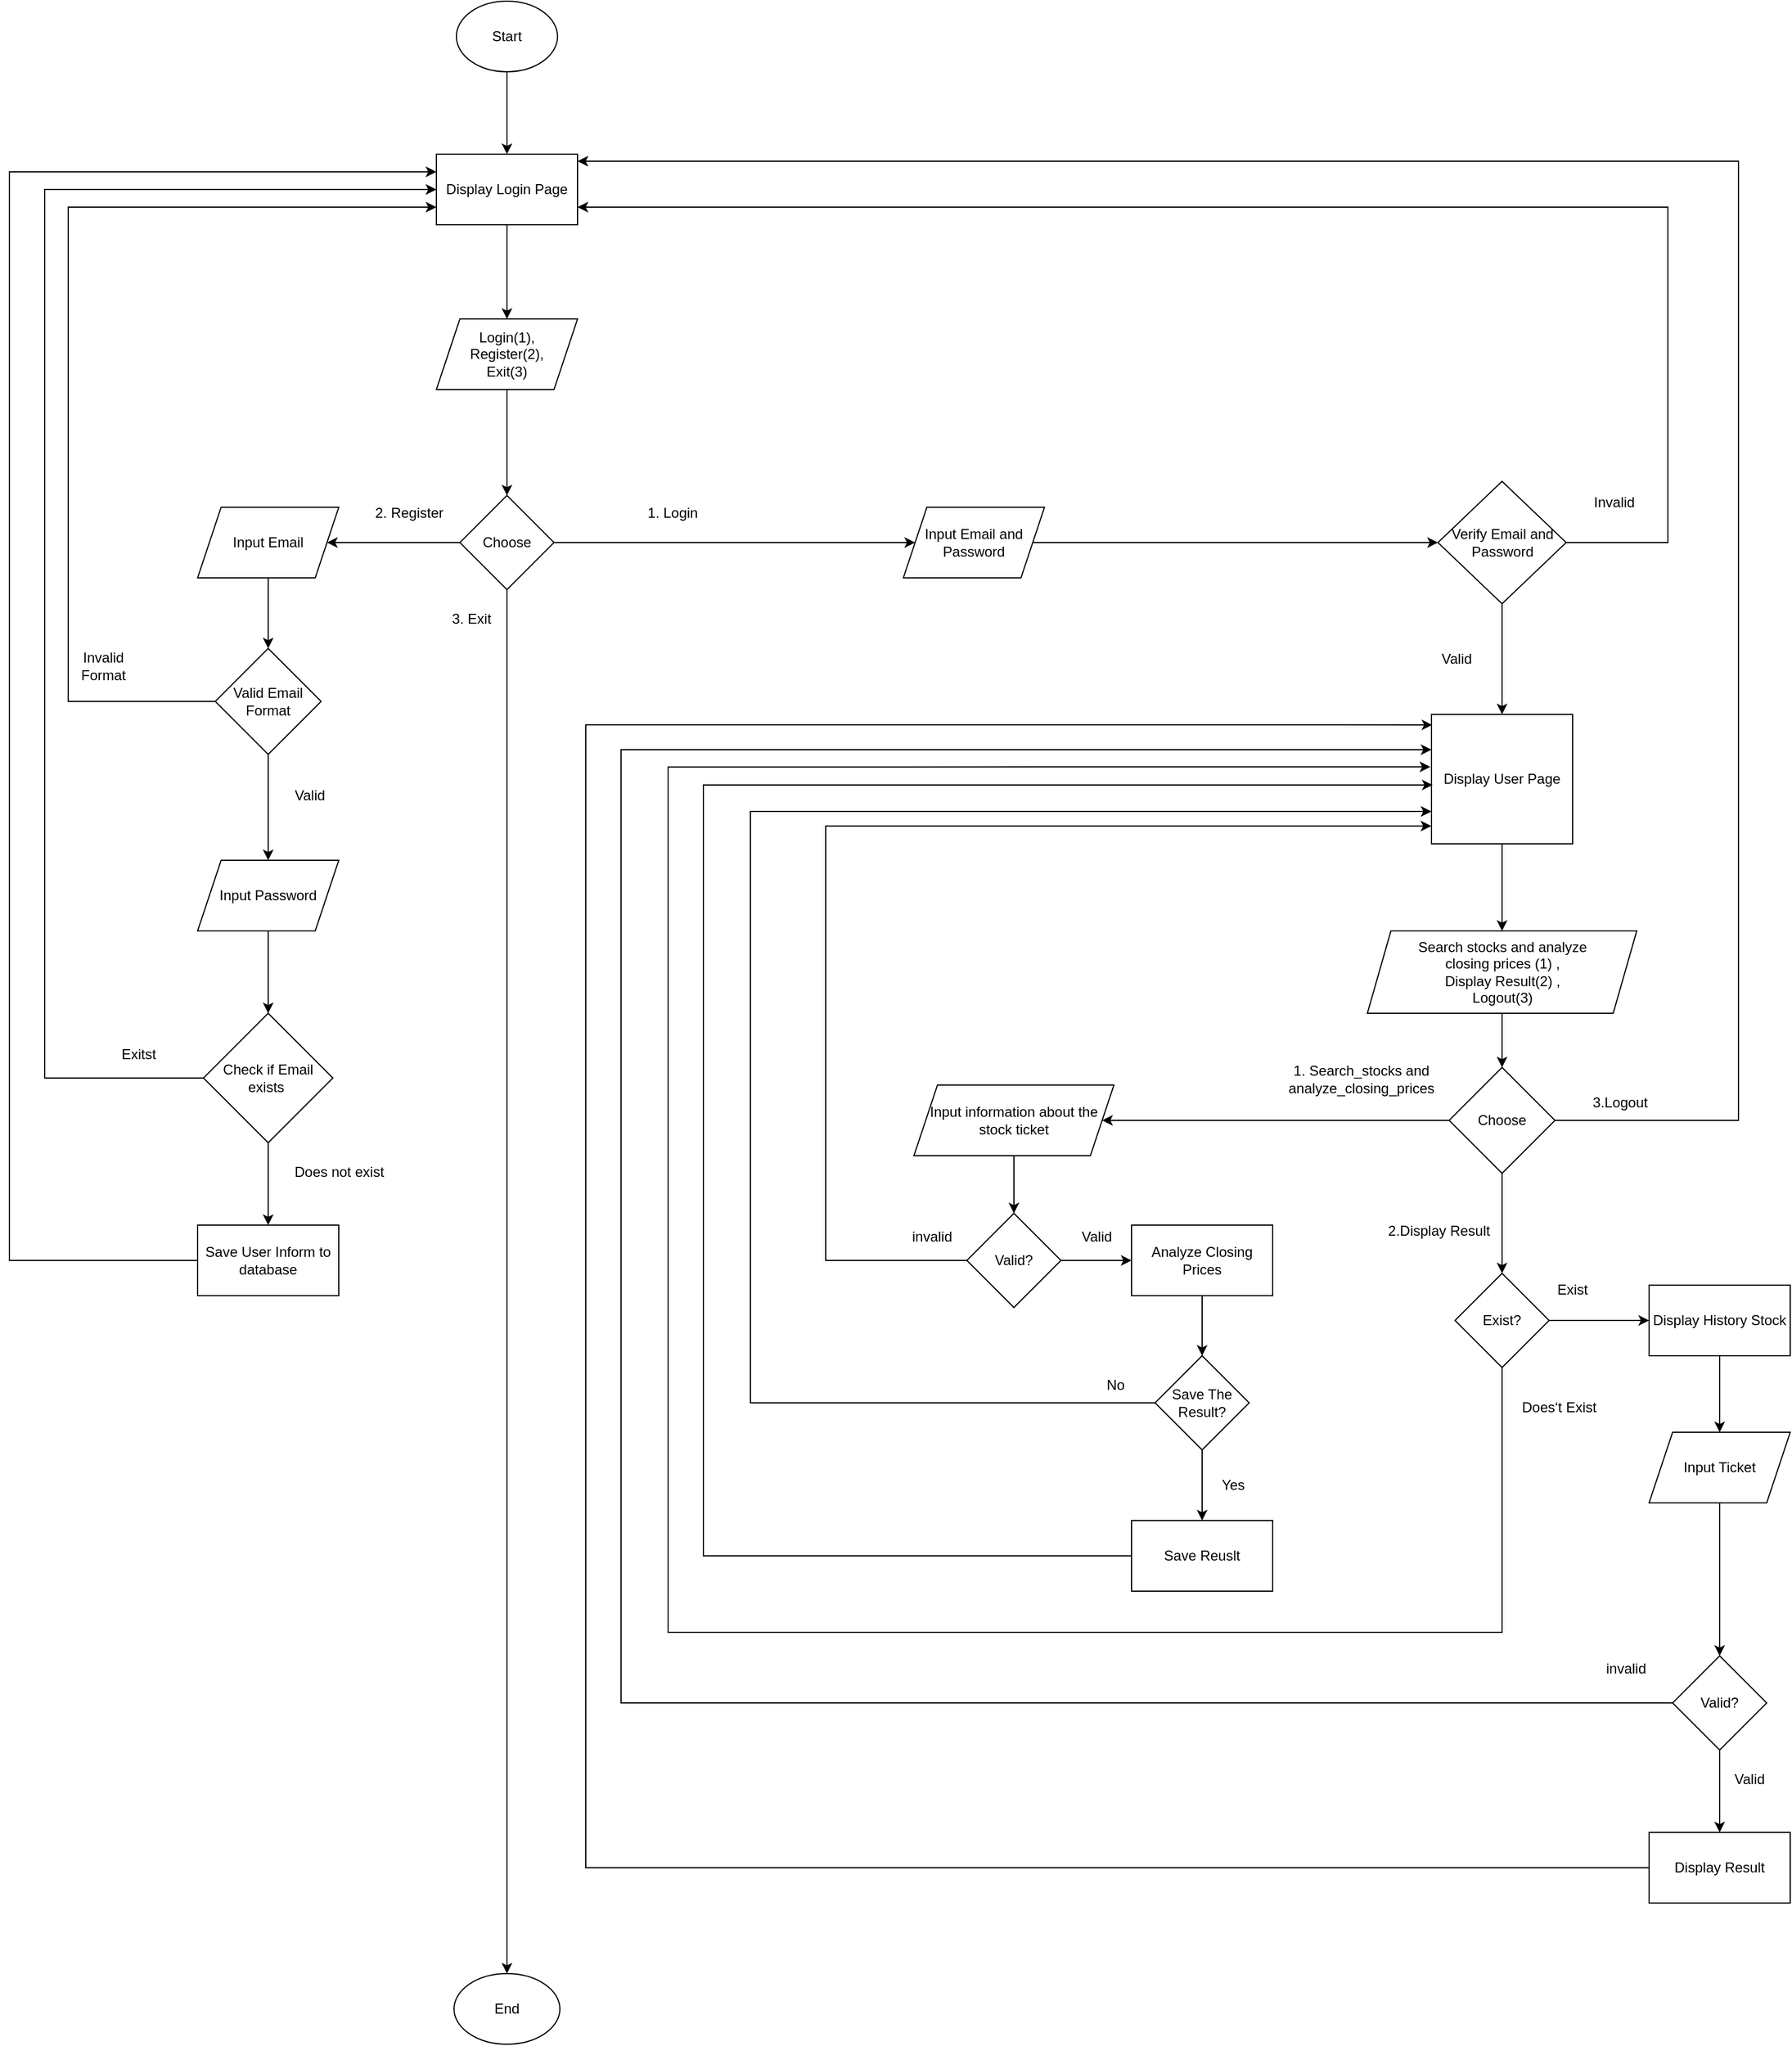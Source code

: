 <mxfile version="25.0.3">
  <diagram name="第 1 页" id="ovz5KbLrIUngX_mGJ8c8">
    <mxGraphModel dx="1290" dy="557" grid="1" gridSize="10" guides="1" tooltips="1" connect="1" arrows="1" fold="1" page="1" pageScale="1" pageWidth="827" pageHeight="1169" math="0" shadow="0">
      <root>
        <mxCell id="0" />
        <mxCell id="1" parent="0" />
        <mxCell id="9HWHHbt5v9MPu5D0UGkf-12" style="edgeStyle=orthogonalEdgeStyle;rounded=0;orthogonalLoop=1;jettySize=auto;html=1;entryX=0.5;entryY=0;entryDx=0;entryDy=0;" parent="1" source="9HWHHbt5v9MPu5D0UGkf-1" target="9HWHHbt5v9MPu5D0UGkf-11" edge="1">
          <mxGeometry relative="1" as="geometry" />
        </mxCell>
        <mxCell id="9HWHHbt5v9MPu5D0UGkf-1" value="Start" style="ellipse;whiteSpace=wrap;html=1;" parent="1" vertex="1">
          <mxGeometry x="670" y="174" width="86" height="60" as="geometry" />
        </mxCell>
        <mxCell id="FQiXvJ6_Js1WaNVE7BKq-2" style="edgeStyle=orthogonalEdgeStyle;rounded=0;orthogonalLoop=1;jettySize=auto;html=1;" parent="1" source="9HWHHbt5v9MPu5D0UGkf-2" target="9HWHHbt5v9MPu5D0UGkf-4" edge="1">
          <mxGeometry relative="1" as="geometry" />
        </mxCell>
        <mxCell id="kkjKm6CtispElzYrVpHL-9" style="edgeStyle=orthogonalEdgeStyle;rounded=0;orthogonalLoop=1;jettySize=auto;html=1;entryX=0;entryY=0.5;entryDx=0;entryDy=0;" edge="1" parent="1" source="9HWHHbt5v9MPu5D0UGkf-2" target="kkjKm6CtispElzYrVpHL-7">
          <mxGeometry relative="1" as="geometry" />
        </mxCell>
        <mxCell id="9HWHHbt5v9MPu5D0UGkf-2" value="Choose" style="rhombus;whiteSpace=wrap;html=1;" parent="1" vertex="1">
          <mxGeometry x="673" y="594" width="80" height="80" as="geometry" />
        </mxCell>
        <mxCell id="9HWHHbt5v9MPu5D0UGkf-4" value="End" style="ellipse;whiteSpace=wrap;html=1;" parent="1" vertex="1">
          <mxGeometry x="668" y="1850" width="90" height="60" as="geometry" />
        </mxCell>
        <mxCell id="9HWHHbt5v9MPu5D0UGkf-6" value="3.&amp;nbsp;&lt;span style=&quot;background-color: initial;&quot;&gt;Exit&lt;/span&gt;" style="text;html=1;align=center;verticalAlign=middle;whiteSpace=wrap;rounded=0;" parent="1" vertex="1">
          <mxGeometry x="653" y="684" width="60" height="30" as="geometry" />
        </mxCell>
        <mxCell id="9HWHHbt5v9MPu5D0UGkf-13" style="edgeStyle=orthogonalEdgeStyle;rounded=0;orthogonalLoop=1;jettySize=auto;html=1;entryX=0.5;entryY=0;entryDx=0;entryDy=0;" parent="1" source="9HWHHbt5v9MPu5D0UGkf-11" target="9HWHHbt5v9MPu5D0UGkf-14" edge="1">
          <mxGeometry relative="1" as="geometry">
            <mxPoint x="713" y="434" as="targetPoint" />
          </mxGeometry>
        </mxCell>
        <mxCell id="9HWHHbt5v9MPu5D0UGkf-11" value="Display Login Page" style="rounded=0;whiteSpace=wrap;html=1;" parent="1" vertex="1">
          <mxGeometry x="653" y="304" width="120" height="60" as="geometry" />
        </mxCell>
        <mxCell id="9HWHHbt5v9MPu5D0UGkf-16" style="edgeStyle=orthogonalEdgeStyle;rounded=0;orthogonalLoop=1;jettySize=auto;html=1;entryX=0.5;entryY=0;entryDx=0;entryDy=0;" parent="1" source="9HWHHbt5v9MPu5D0UGkf-14" target="9HWHHbt5v9MPu5D0UGkf-2" edge="1">
          <mxGeometry relative="1" as="geometry" />
        </mxCell>
        <mxCell id="9HWHHbt5v9MPu5D0UGkf-14" value="Login(1),&lt;div&gt;Register(2),&lt;div&gt;Exit(3)&lt;/div&gt;&lt;/div&gt;" style="shape=parallelogram;perimeter=parallelogramPerimeter;whiteSpace=wrap;html=1;fixedSize=1;" parent="1" vertex="1">
          <mxGeometry x="653" y="444" width="120" height="60" as="geometry" />
        </mxCell>
        <mxCell id="9HWHHbt5v9MPu5D0UGkf-17" value="1. Login" style="text;html=1;align=center;verticalAlign=middle;whiteSpace=wrap;rounded=0;" parent="1" vertex="1">
          <mxGeometry x="824" y="594" width="60" height="30" as="geometry" />
        </mxCell>
        <mxCell id="9HWHHbt5v9MPu5D0UGkf-18" value="2. Register" style="text;html=1;align=center;verticalAlign=middle;whiteSpace=wrap;rounded=0;" parent="1" vertex="1">
          <mxGeometry x="590" y="594" width="80" height="30" as="geometry" />
        </mxCell>
        <mxCell id="9HWHHbt5v9MPu5D0UGkf-20" value="" style="edgeStyle=orthogonalEdgeStyle;rounded=0;orthogonalLoop=1;jettySize=auto;html=1;exitX=0;exitY=0.5;exitDx=0;exitDy=0;" parent="1" source="9HWHHbt5v9MPu5D0UGkf-2" target="9HWHHbt5v9MPu5D0UGkf-19" edge="1">
          <mxGeometry relative="1" as="geometry">
            <mxPoint x="520" y="633.5" as="targetPoint" />
            <mxPoint x="633" y="633.5" as="sourcePoint" />
          </mxGeometry>
        </mxCell>
        <mxCell id="9HWHHbt5v9MPu5D0UGkf-27" value="" style="edgeStyle=orthogonalEdgeStyle;rounded=0;orthogonalLoop=1;jettySize=auto;html=1;" parent="1" source="9HWHHbt5v9MPu5D0UGkf-19" target="9HWHHbt5v9MPu5D0UGkf-25" edge="1">
          <mxGeometry relative="1" as="geometry" />
        </mxCell>
        <mxCell id="9HWHHbt5v9MPu5D0UGkf-19" value="Input Email" style="shape=parallelogram;perimeter=parallelogramPerimeter;whiteSpace=wrap;html=1;fixedSize=1;" parent="1" vertex="1">
          <mxGeometry x="450" y="604" width="120" height="60" as="geometry" />
        </mxCell>
        <mxCell id="9HWHHbt5v9MPu5D0UGkf-31" value="" style="edgeStyle=orthogonalEdgeStyle;rounded=0;orthogonalLoop=1;jettySize=auto;html=1;" parent="1" source="9HWHHbt5v9MPu5D0UGkf-25" target="9HWHHbt5v9MPu5D0UGkf-30" edge="1">
          <mxGeometry relative="1" as="geometry" />
        </mxCell>
        <mxCell id="9HWHHbt5v9MPu5D0UGkf-41" style="edgeStyle=orthogonalEdgeStyle;rounded=0;orthogonalLoop=1;jettySize=auto;html=1;entryX=0;entryY=0.75;entryDx=0;entryDy=0;" parent="1" source="9HWHHbt5v9MPu5D0UGkf-25" target="9HWHHbt5v9MPu5D0UGkf-11" edge="1">
          <mxGeometry relative="1" as="geometry">
            <Array as="points">
              <mxPoint x="340" y="769" />
              <mxPoint x="340" y="349" />
            </Array>
          </mxGeometry>
        </mxCell>
        <mxCell id="9HWHHbt5v9MPu5D0UGkf-25" value="Valid Email Format" style="rhombus;whiteSpace=wrap;html=1;" parent="1" vertex="1">
          <mxGeometry x="465" y="724" width="90" height="90" as="geometry" />
        </mxCell>
        <mxCell id="9HWHHbt5v9MPu5D0UGkf-29" value="Invalid Format" style="text;html=1;align=center;verticalAlign=middle;whiteSpace=wrap;rounded=0;" parent="1" vertex="1">
          <mxGeometry x="340" y="724" width="60" height="30" as="geometry" />
        </mxCell>
        <mxCell id="9HWHHbt5v9MPu5D0UGkf-37" value="" style="edgeStyle=orthogonalEdgeStyle;rounded=0;orthogonalLoop=1;jettySize=auto;html=1;" parent="1" source="9HWHHbt5v9MPu5D0UGkf-30" target="9HWHHbt5v9MPu5D0UGkf-36" edge="1">
          <mxGeometry relative="1" as="geometry" />
        </mxCell>
        <mxCell id="9HWHHbt5v9MPu5D0UGkf-30" value="Input Password" style="shape=parallelogram;perimeter=parallelogramPerimeter;whiteSpace=wrap;html=1;fixedSize=1;" parent="1" vertex="1">
          <mxGeometry x="450" y="904" width="120" height="60" as="geometry" />
        </mxCell>
        <mxCell id="9HWHHbt5v9MPu5D0UGkf-32" value="Valid" style="text;html=1;align=center;verticalAlign=middle;resizable=0;points=[];autosize=1;strokeColor=none;fillColor=none;" parent="1" vertex="1">
          <mxGeometry x="520" y="834" width="50" height="30" as="geometry" />
        </mxCell>
        <mxCell id="9HWHHbt5v9MPu5D0UGkf-35" style="edgeStyle=orthogonalEdgeStyle;rounded=0;orthogonalLoop=1;jettySize=auto;html=1;entryX=0;entryY=0.25;entryDx=0;entryDy=0;" parent="1" source="9HWHHbt5v9MPu5D0UGkf-33" target="9HWHHbt5v9MPu5D0UGkf-11" edge="1">
          <mxGeometry relative="1" as="geometry">
            <Array as="points">
              <mxPoint x="290" y="1244" />
              <mxPoint x="290" y="319" />
            </Array>
          </mxGeometry>
        </mxCell>
        <mxCell id="9HWHHbt5v9MPu5D0UGkf-33" value="Save User Inform to database" style="rounded=0;whiteSpace=wrap;html=1;" parent="1" vertex="1">
          <mxGeometry x="450" y="1214" width="120" height="60" as="geometry" />
        </mxCell>
        <mxCell id="9HWHHbt5v9MPu5D0UGkf-38" value="" style="edgeStyle=orthogonalEdgeStyle;rounded=0;orthogonalLoop=1;jettySize=auto;html=1;" parent="1" source="9HWHHbt5v9MPu5D0UGkf-36" target="9HWHHbt5v9MPu5D0UGkf-33" edge="1">
          <mxGeometry relative="1" as="geometry" />
        </mxCell>
        <mxCell id="9HWHHbt5v9MPu5D0UGkf-40" style="edgeStyle=orthogonalEdgeStyle;rounded=0;orthogonalLoop=1;jettySize=auto;html=1;entryX=0;entryY=0.5;entryDx=0;entryDy=0;" parent="1" source="9HWHHbt5v9MPu5D0UGkf-36" target="9HWHHbt5v9MPu5D0UGkf-11" edge="1">
          <mxGeometry relative="1" as="geometry">
            <Array as="points">
              <mxPoint x="320" y="1089" />
              <mxPoint x="320" y="334" />
            </Array>
          </mxGeometry>
        </mxCell>
        <mxCell id="9HWHHbt5v9MPu5D0UGkf-36" value="Check if Email exists&amp;nbsp;" style="rhombus;whiteSpace=wrap;html=1;" parent="1" vertex="1">
          <mxGeometry x="455" y="1034" width="110" height="110" as="geometry" />
        </mxCell>
        <mxCell id="9HWHHbt5v9MPu5D0UGkf-43" value="Exitst" style="text;html=1;align=center;verticalAlign=middle;whiteSpace=wrap;rounded=0;" parent="1" vertex="1">
          <mxGeometry x="370" y="1054" width="60" height="30" as="geometry" />
        </mxCell>
        <mxCell id="9HWHHbt5v9MPu5D0UGkf-45" value="Does not exist" style="text;html=1;align=center;verticalAlign=middle;resizable=0;points=[];autosize=1;strokeColor=none;fillColor=none;" parent="1" vertex="1">
          <mxGeometry x="520" y="1154" width="100" height="30" as="geometry" />
        </mxCell>
        <mxCell id="FQiXvJ6_Js1WaNVE7BKq-9" value="" style="edgeStyle=orthogonalEdgeStyle;rounded=0;orthogonalLoop=1;jettySize=auto;html=1;" parent="1" source="FQiXvJ6_Js1WaNVE7BKq-5" target="FQiXvJ6_Js1WaNVE7BKq-8" edge="1">
          <mxGeometry relative="1" as="geometry" />
        </mxCell>
        <mxCell id="FQiXvJ6_Js1WaNVE7BKq-5" value="Display User Page" style="rounded=0;whiteSpace=wrap;html=1;" parent="1" vertex="1">
          <mxGeometry x="1499" y="780" width="120" height="110" as="geometry" />
        </mxCell>
        <mxCell id="FQiXvJ6_Js1WaNVE7BKq-12" style="edgeStyle=orthogonalEdgeStyle;rounded=0;orthogonalLoop=1;jettySize=auto;html=1;entryX=1;entryY=0.5;entryDx=0;entryDy=0;exitX=1;exitY=0.5;exitDx=0;exitDy=0;" parent="1" source="FQiXvJ6_Js1WaNVE7BKq-7" edge="1">
          <mxGeometry relative="1" as="geometry">
            <mxPoint x="773" y="310" as="targetPoint" />
            <Array as="points">
              <mxPoint x="1760" y="1125" />
              <mxPoint x="1760" y="310" />
            </Array>
            <mxPoint x="1296.5" y="935" as="sourcePoint" />
          </mxGeometry>
        </mxCell>
        <mxCell id="FQiXvJ6_Js1WaNVE7BKq-34" value="" style="edgeStyle=orthogonalEdgeStyle;rounded=0;orthogonalLoop=1;jettySize=auto;html=1;entryX=0.5;entryY=0;entryDx=0;entryDy=0;" parent="1" source="FQiXvJ6_Js1WaNVE7BKq-7" target="_xWxR4KmvNVSrHny2rZ4-4" edge="1">
          <mxGeometry relative="1" as="geometry">
            <mxPoint x="1155.556" y="1200.0" as="targetPoint" />
          </mxGeometry>
        </mxCell>
        <mxCell id="_xWxR4KmvNVSrHny2rZ4-8" value="" style="edgeStyle=orthogonalEdgeStyle;rounded=0;orthogonalLoop=1;jettySize=auto;html=1;entryX=1;entryY=0.5;entryDx=0;entryDy=0;" parent="1" source="FQiXvJ6_Js1WaNVE7BKq-7" target="FQiXvJ6_Js1WaNVE7BKq-14" edge="1">
          <mxGeometry relative="1" as="geometry">
            <mxPoint x="1030.5" y="1125.0" as="targetPoint" />
          </mxGeometry>
        </mxCell>
        <mxCell id="FQiXvJ6_Js1WaNVE7BKq-7" value="Choose" style="rhombus;whiteSpace=wrap;html=1;" parent="1" vertex="1">
          <mxGeometry x="1514" y="1080" width="90" height="90" as="geometry" />
        </mxCell>
        <mxCell id="FQiXvJ6_Js1WaNVE7BKq-10" value="" style="edgeStyle=orthogonalEdgeStyle;rounded=0;orthogonalLoop=1;jettySize=auto;html=1;" parent="1" source="FQiXvJ6_Js1WaNVE7BKq-8" target="FQiXvJ6_Js1WaNVE7BKq-7" edge="1">
          <mxGeometry relative="1" as="geometry" />
        </mxCell>
        <mxCell id="FQiXvJ6_Js1WaNVE7BKq-8" value="Search stocks and analyze&lt;div&gt;&lt;span style=&quot;background-color: initial;&quot;&gt;closing prices (1)&amp;nbsp;&lt;/span&gt;&lt;span style=&quot;background-color: initial;&quot;&gt;,&lt;/span&gt;&lt;div&gt;&lt;div&gt;Display Result(2) ,&lt;div&gt;&lt;span style=&quot;background-color: initial;&quot;&gt;Logout(3)&lt;/span&gt;&lt;/div&gt;&lt;/div&gt;&lt;/div&gt;&lt;/div&gt;" style="shape=parallelogram;perimeter=parallelogramPerimeter;whiteSpace=wrap;html=1;fixedSize=1;" parent="1" vertex="1">
          <mxGeometry x="1444.5" y="964" width="229" height="70" as="geometry" />
        </mxCell>
        <mxCell id="FQiXvJ6_Js1WaNVE7BKq-13" value="3.Logout" style="text;html=1;align=center;verticalAlign=middle;resizable=0;points=[];autosize=1;strokeColor=none;fillColor=none;" parent="1" vertex="1">
          <mxGeometry x="1624" y="1095" width="70" height="30" as="geometry" />
        </mxCell>
        <mxCell id="FQiXvJ6_Js1WaNVE7BKq-29" style="edgeStyle=orthogonalEdgeStyle;rounded=0;orthogonalLoop=1;jettySize=auto;html=1;" parent="1" source="FQiXvJ6_Js1WaNVE7BKq-14" target="FQiXvJ6_Js1WaNVE7BKq-17" edge="1">
          <mxGeometry relative="1" as="geometry" />
        </mxCell>
        <mxCell id="FQiXvJ6_Js1WaNVE7BKq-14" value="Input information about the stock ticket" style="shape=parallelogram;perimeter=parallelogramPerimeter;whiteSpace=wrap;html=1;fixedSize=1;" parent="1" vertex="1">
          <mxGeometry x="1059" y="1095" width="170" height="60" as="geometry" />
        </mxCell>
        <mxCell id="FQiXvJ6_Js1WaNVE7BKq-23" value="" style="edgeStyle=orthogonalEdgeStyle;rounded=0;orthogonalLoop=1;jettySize=auto;html=1;" parent="1" source="FQiXvJ6_Js1WaNVE7BKq-17" target="FQiXvJ6_Js1WaNVE7BKq-22" edge="1">
          <mxGeometry relative="1" as="geometry" />
        </mxCell>
        <mxCell id="_xWxR4KmvNVSrHny2rZ4-9" style="edgeStyle=orthogonalEdgeStyle;rounded=0;orthogonalLoop=1;jettySize=auto;html=1;entryX=-0.001;entryY=0.863;entryDx=0;entryDy=0;entryPerimeter=0;" parent="1" source="FQiXvJ6_Js1WaNVE7BKq-17" target="FQiXvJ6_Js1WaNVE7BKq-5" edge="1">
          <mxGeometry relative="1" as="geometry">
            <mxPoint x="684" y="880" as="targetPoint" />
            <Array as="points">
              <mxPoint x="984" y="1244" />
              <mxPoint x="984" y="875" />
            </Array>
          </mxGeometry>
        </mxCell>
        <mxCell id="FQiXvJ6_Js1WaNVE7BKq-17" value="Valid?" style="rhombus;whiteSpace=wrap;html=1;" parent="1" vertex="1">
          <mxGeometry x="1104" y="1204" width="80" height="80" as="geometry" />
        </mxCell>
        <mxCell id="FQiXvJ6_Js1WaNVE7BKq-19" value="invalid" style="text;html=1;align=center;verticalAlign=middle;resizable=0;points=[];autosize=1;strokeColor=none;fillColor=none;" parent="1" vertex="1">
          <mxGeometry x="1044" y="1209" width="60" height="30" as="geometry" />
        </mxCell>
        <mxCell id="FQiXvJ6_Js1WaNVE7BKq-31" value="" style="edgeStyle=orthogonalEdgeStyle;rounded=0;orthogonalLoop=1;jettySize=auto;html=1;" parent="1" source="kkjKm6CtispElzYrVpHL-15" target="FQiXvJ6_Js1WaNVE7BKq-30" edge="1">
          <mxGeometry relative="1" as="geometry" />
        </mxCell>
        <mxCell id="FQiXvJ6_Js1WaNVE7BKq-22" value="Analyze Closing Prices" style="rounded=0;whiteSpace=wrap;html=1;" parent="1" vertex="1">
          <mxGeometry x="1244" y="1214" width="120" height="60" as="geometry" />
        </mxCell>
        <mxCell id="FQiXvJ6_Js1WaNVE7BKq-24" value="Valid" style="text;html=1;align=center;verticalAlign=middle;resizable=0;points=[];autosize=1;strokeColor=none;fillColor=none;" parent="1" vertex="1">
          <mxGeometry x="1189" y="1209" width="50" height="30" as="geometry" />
        </mxCell>
        <mxCell id="_xWxR4KmvNVSrHny2rZ4-10" style="edgeStyle=orthogonalEdgeStyle;rounded=0;orthogonalLoop=1;jettySize=auto;html=1;entryX=0.008;entryY=0.545;entryDx=0;entryDy=0;exitX=0;exitY=0.25;exitDx=0;exitDy=0;entryPerimeter=0;" parent="1" source="FQiXvJ6_Js1WaNVE7BKq-30" edge="1" target="FQiXvJ6_Js1WaNVE7BKq-5">
          <mxGeometry relative="1" as="geometry">
            <mxPoint x="1495" y="840" as="targetPoint" />
            <Array as="points">
              <mxPoint x="1244" y="1495" />
              <mxPoint x="880" y="1495" />
              <mxPoint x="880" y="840" />
            </Array>
            <mxPoint x="1240" y="1472.5" as="sourcePoint" />
          </mxGeometry>
        </mxCell>
        <mxCell id="FQiXvJ6_Js1WaNVE7BKq-30" value="Save Reuslt" style="rounded=0;whiteSpace=wrap;html=1;" parent="1" vertex="1">
          <mxGeometry x="1244" y="1465" width="120" height="60" as="geometry" />
        </mxCell>
        <mxCell id="FQiXvJ6_Js1WaNVE7BKq-35" value="2.Display Result" style="text;html=1;align=center;verticalAlign=middle;resizable=0;points=[];autosize=1;strokeColor=none;fillColor=none;" parent="1" vertex="1">
          <mxGeometry x="1450" y="1204" width="110" height="30" as="geometry" />
        </mxCell>
        <mxCell id="_xWxR4KmvNVSrHny2rZ4-3" value="1.&amp;nbsp;&lt;span style=&quot;text-wrap-mode: wrap;&quot;&gt;Search_stocks and&lt;/span&gt;&lt;div style=&quot;text-wrap-mode: wrap;&quot;&gt;analyze_closing_prices&lt;/div&gt;" style="text;html=1;align=center;verticalAlign=middle;resizable=0;points=[];autosize=1;strokeColor=none;fillColor=none;" parent="1" vertex="1">
          <mxGeometry x="1364" y="1070" width="150" height="40" as="geometry" />
        </mxCell>
        <mxCell id="_xWxR4KmvNVSrHny2rZ4-15" style="edgeStyle=orthogonalEdgeStyle;rounded=0;orthogonalLoop=1;jettySize=auto;html=1;entryX=0;entryY=0.5;entryDx=0;entryDy=0;" parent="1" source="_xWxR4KmvNVSrHny2rZ4-4" target="_xWxR4KmvNVSrHny2rZ4-14" edge="1">
          <mxGeometry relative="1" as="geometry" />
        </mxCell>
        <mxCell id="_xWxR4KmvNVSrHny2rZ4-4" value="Exist?" style="rhombus;whiteSpace=wrap;html=1;" parent="1" vertex="1">
          <mxGeometry x="1519" y="1255" width="80" height="80" as="geometry" />
        </mxCell>
        <mxCell id="_xWxR4KmvNVSrHny2rZ4-13" value="Does‘t Exist" style="text;whiteSpace=wrap;" parent="1" vertex="1">
          <mxGeometry x="1574" y="1355" width="110" height="40" as="geometry" />
        </mxCell>
        <mxCell id="_xWxR4KmvNVSrHny2rZ4-17" value="" style="edgeStyle=orthogonalEdgeStyle;rounded=0;orthogonalLoop=1;jettySize=auto;html=1;" parent="1" source="_xWxR4KmvNVSrHny2rZ4-14" target="_xWxR4KmvNVSrHny2rZ4-16" edge="1">
          <mxGeometry relative="1" as="geometry" />
        </mxCell>
        <mxCell id="_xWxR4KmvNVSrHny2rZ4-14" value="Display History Stock" style="rounded=0;whiteSpace=wrap;html=1;" parent="1" vertex="1">
          <mxGeometry x="1684" y="1265" width="120" height="60" as="geometry" />
        </mxCell>
        <mxCell id="_xWxR4KmvNVSrHny2rZ4-19" style="edgeStyle=orthogonalEdgeStyle;rounded=0;orthogonalLoop=1;jettySize=auto;html=1;" parent="1" source="_xWxR4KmvNVSrHny2rZ4-16" target="_xWxR4KmvNVSrHny2rZ4-18" edge="1">
          <mxGeometry relative="1" as="geometry" />
        </mxCell>
        <mxCell id="_xWxR4KmvNVSrHny2rZ4-16" value="Input Ticket" style="shape=parallelogram;perimeter=parallelogramPerimeter;whiteSpace=wrap;html=1;fixedSize=1;" parent="1" vertex="1">
          <mxGeometry x="1684" y="1390" width="120" height="60" as="geometry" />
        </mxCell>
        <mxCell id="_xWxR4KmvNVSrHny2rZ4-21" style="edgeStyle=orthogonalEdgeStyle;rounded=0;orthogonalLoop=1;jettySize=auto;html=1;entryX=0.5;entryY=0;entryDx=0;entryDy=0;" parent="1" source="_xWxR4KmvNVSrHny2rZ4-18" target="_xWxR4KmvNVSrHny2rZ4-20" edge="1">
          <mxGeometry relative="1" as="geometry" />
        </mxCell>
        <mxCell id="_xWxR4KmvNVSrHny2rZ4-25" style="edgeStyle=orthogonalEdgeStyle;rounded=0;orthogonalLoop=1;jettySize=auto;html=1;entryX=0;entryY=0.5;entryDx=0;entryDy=0;exitX=0;exitY=0.5;exitDx=0;exitDy=0;" parent="1" source="_xWxR4KmvNVSrHny2rZ4-18" edge="1">
          <mxGeometry relative="1" as="geometry">
            <mxPoint x="1499" y="810" as="targetPoint" />
            <Array as="points">
              <mxPoint x="810" y="1620" />
              <mxPoint x="810" y="810" />
            </Array>
            <mxPoint x="1704" y="1595.0" as="sourcePoint" />
          </mxGeometry>
        </mxCell>
        <mxCell id="_xWxR4KmvNVSrHny2rZ4-18" value="Valid?" style="rhombus;whiteSpace=wrap;html=1;" parent="1" vertex="1">
          <mxGeometry x="1704" y="1580" width="80" height="80" as="geometry" />
        </mxCell>
        <mxCell id="_xWxR4KmvNVSrHny2rZ4-20" value="Display Result" style="rounded=0;whiteSpace=wrap;html=1;" parent="1" vertex="1">
          <mxGeometry x="1684" y="1730" width="120" height="60" as="geometry" />
        </mxCell>
        <mxCell id="_xWxR4KmvNVSrHny2rZ4-22" value="Valid" style="text;html=1;align=center;verticalAlign=middle;resizable=0;points=[];autosize=1;strokeColor=none;fillColor=none;" parent="1" vertex="1">
          <mxGeometry x="1744" y="1670" width="50" height="30" as="geometry" />
        </mxCell>
        <mxCell id="_xWxR4KmvNVSrHny2rZ4-26" style="edgeStyle=orthogonalEdgeStyle;rounded=0;orthogonalLoop=1;jettySize=auto;html=1;entryX=0.006;entryY=0.354;entryDx=0;entryDy=0;entryPerimeter=0;" parent="1" edge="1">
          <mxGeometry relative="1" as="geometry">
            <Array as="points">
              <mxPoint x="1684" y="1760" />
              <mxPoint x="780" y="1760" />
              <mxPoint x="780" y="789" />
            </Array>
            <mxPoint x="1684" y="1730" as="sourcePoint" />
            <mxPoint x="1499.72" y="788.94" as="targetPoint" />
          </mxGeometry>
        </mxCell>
        <mxCell id="_xWxR4KmvNVSrHny2rZ4-27" value="invalid" style="text;html=1;align=center;verticalAlign=middle;resizable=0;points=[];autosize=1;strokeColor=none;fillColor=none;" parent="1" vertex="1">
          <mxGeometry x="1634" y="1576" width="60" height="30" as="geometry" />
        </mxCell>
        <mxCell id="kkjKm6CtispElzYrVpHL-4" style="edgeStyle=orthogonalEdgeStyle;rounded=0;orthogonalLoop=1;jettySize=auto;html=1;" edge="1" parent="1" source="kkjKm6CtispElzYrVpHL-2" target="FQiXvJ6_Js1WaNVE7BKq-5">
          <mxGeometry relative="1" as="geometry" />
        </mxCell>
        <mxCell id="kkjKm6CtispElzYrVpHL-6" style="edgeStyle=orthogonalEdgeStyle;rounded=0;orthogonalLoop=1;jettySize=auto;html=1;entryX=1;entryY=0.75;entryDx=0;entryDy=0;" edge="1" parent="1" source="kkjKm6CtispElzYrVpHL-2" target="9HWHHbt5v9MPu5D0UGkf-11">
          <mxGeometry relative="1" as="geometry">
            <mxPoint x="1660" y="340" as="targetPoint" />
            <Array as="points">
              <mxPoint x="1700" y="634" />
              <mxPoint x="1700" y="349" />
            </Array>
          </mxGeometry>
        </mxCell>
        <mxCell id="kkjKm6CtispElzYrVpHL-2" value="Verify Email and Password" style="rhombus;whiteSpace=wrap;html=1;" vertex="1" parent="1">
          <mxGeometry x="1504.5" y="582" width="109" height="104" as="geometry" />
        </mxCell>
        <mxCell id="kkjKm6CtispElzYrVpHL-10" style="edgeStyle=orthogonalEdgeStyle;rounded=0;orthogonalLoop=1;jettySize=auto;html=1;entryX=0;entryY=0.5;entryDx=0;entryDy=0;" edge="1" parent="1" source="kkjKm6CtispElzYrVpHL-7" target="kkjKm6CtispElzYrVpHL-2">
          <mxGeometry relative="1" as="geometry" />
        </mxCell>
        <mxCell id="kkjKm6CtispElzYrVpHL-7" value="Input Email and Password" style="shape=parallelogram;perimeter=parallelogramPerimeter;whiteSpace=wrap;html=1;fixedSize=1;" vertex="1" parent="1">
          <mxGeometry x="1050" y="604" width="120" height="60" as="geometry" />
        </mxCell>
        <mxCell id="kkjKm6CtispElzYrVpHL-11" value="Valid" style="text;html=1;align=center;verticalAlign=middle;resizable=0;points=[];autosize=1;strokeColor=none;fillColor=none;" vertex="1" parent="1">
          <mxGeometry x="1495" y="718" width="50" height="30" as="geometry" />
        </mxCell>
        <mxCell id="kkjKm6CtispElzYrVpHL-12" value="Invalid" style="text;html=1;align=center;verticalAlign=middle;resizable=0;points=[];autosize=1;strokeColor=none;fillColor=none;" vertex="1" parent="1">
          <mxGeometry x="1624" y="585" width="60" height="30" as="geometry" />
        </mxCell>
        <mxCell id="kkjKm6CtispElzYrVpHL-14" style="edgeStyle=orthogonalEdgeStyle;rounded=0;orthogonalLoop=1;jettySize=auto;html=1;entryX=-0.008;entryY=0.406;entryDx=0;entryDy=0;entryPerimeter=0;" edge="1" parent="1" source="_xWxR4KmvNVSrHny2rZ4-4" target="FQiXvJ6_Js1WaNVE7BKq-5">
          <mxGeometry relative="1" as="geometry">
            <Array as="points">
              <mxPoint x="1559" y="1560" />
              <mxPoint x="850" y="1560" />
              <mxPoint x="850" y="825" />
            </Array>
          </mxGeometry>
        </mxCell>
        <mxCell id="kkjKm6CtispElzYrVpHL-16" value="" style="edgeStyle=orthogonalEdgeStyle;rounded=0;orthogonalLoop=1;jettySize=auto;html=1;" edge="1" parent="1" source="FQiXvJ6_Js1WaNVE7BKq-22" target="kkjKm6CtispElzYrVpHL-15">
          <mxGeometry relative="1" as="geometry">
            <mxPoint x="1304" y="1274" as="sourcePoint" />
            <mxPoint x="1304" y="1465" as="targetPoint" />
          </mxGeometry>
        </mxCell>
        <mxCell id="kkjKm6CtispElzYrVpHL-18" style="edgeStyle=orthogonalEdgeStyle;rounded=0;orthogonalLoop=1;jettySize=auto;html=1;entryX=0;entryY=0.75;entryDx=0;entryDy=0;" edge="1" parent="1" source="kkjKm6CtispElzYrVpHL-15" target="FQiXvJ6_Js1WaNVE7BKq-5">
          <mxGeometry relative="1" as="geometry">
            <mxPoint x="920" y="860" as="targetPoint" />
            <Array as="points">
              <mxPoint x="920" y="1365" />
              <mxPoint x="920" y="863" />
            </Array>
          </mxGeometry>
        </mxCell>
        <mxCell id="kkjKm6CtispElzYrVpHL-15" value="Save The Result?" style="rhombus;whiteSpace=wrap;html=1;" vertex="1" parent="1">
          <mxGeometry x="1264" y="1325" width="80" height="80" as="geometry" />
        </mxCell>
        <mxCell id="kkjKm6CtispElzYrVpHL-17" value="Yes" style="text;html=1;align=center;verticalAlign=middle;resizable=0;points=[];autosize=1;strokeColor=none;fillColor=none;" vertex="1" parent="1">
          <mxGeometry x="1310" y="1420" width="40" height="30" as="geometry" />
        </mxCell>
        <mxCell id="kkjKm6CtispElzYrVpHL-19" value="No" style="text;html=1;align=center;verticalAlign=middle;resizable=0;points=[];autosize=1;strokeColor=none;fillColor=none;" vertex="1" parent="1">
          <mxGeometry x="1210" y="1335" width="40" height="30" as="geometry" />
        </mxCell>
        <mxCell id="kkjKm6CtispElzYrVpHL-20" value="Exist" style="text;whiteSpace=wrap;" vertex="1" parent="1">
          <mxGeometry x="1604" y="1255" width="110" height="40" as="geometry" />
        </mxCell>
      </root>
    </mxGraphModel>
  </diagram>
</mxfile>
